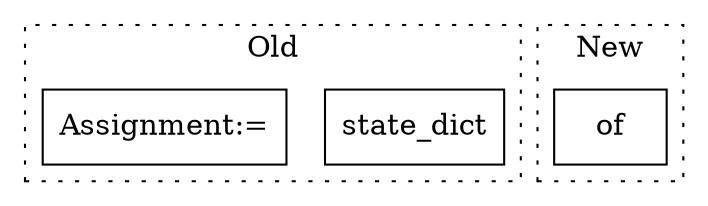 digraph G {
subgraph cluster0 {
1 [label="state_dict" a="32" s="2084" l="12" shape="box"];
3 [label="Assignment:=" a="7" s="1749,1850" l="61,2" shape="box"];
label = "Old";
style="dotted";
}
subgraph cluster1 {
2 [label="of" a="32" s="2815,2902" l="3,1" shape="box"];
label = "New";
style="dotted";
}
}